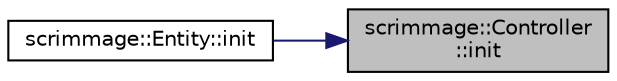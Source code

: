 digraph "scrimmage::Controller::init"
{
 // LATEX_PDF_SIZE
  edge [fontname="Helvetica",fontsize="10",labelfontname="Helvetica",labelfontsize="10"];
  node [fontname="Helvetica",fontsize="10",shape=record];
  rankdir="RL";
  Node1 [label="scrimmage::Controller\l::init",height=0.2,width=0.4,color="black", fillcolor="grey75", style="filled", fontcolor="black",tooltip=" "];
  Node1 -> Node2 [dir="back",color="midnightblue",fontsize="10",style="solid",fontname="Helvetica"];
  Node2 [label="scrimmage::Entity::init",height=0.2,width=0.4,color="black", fillcolor="white", style="filled",URL="$classscrimmage_1_1Entity.html#a742d2d316cf07a741002e9303bf090ce",tooltip=" "];
}
